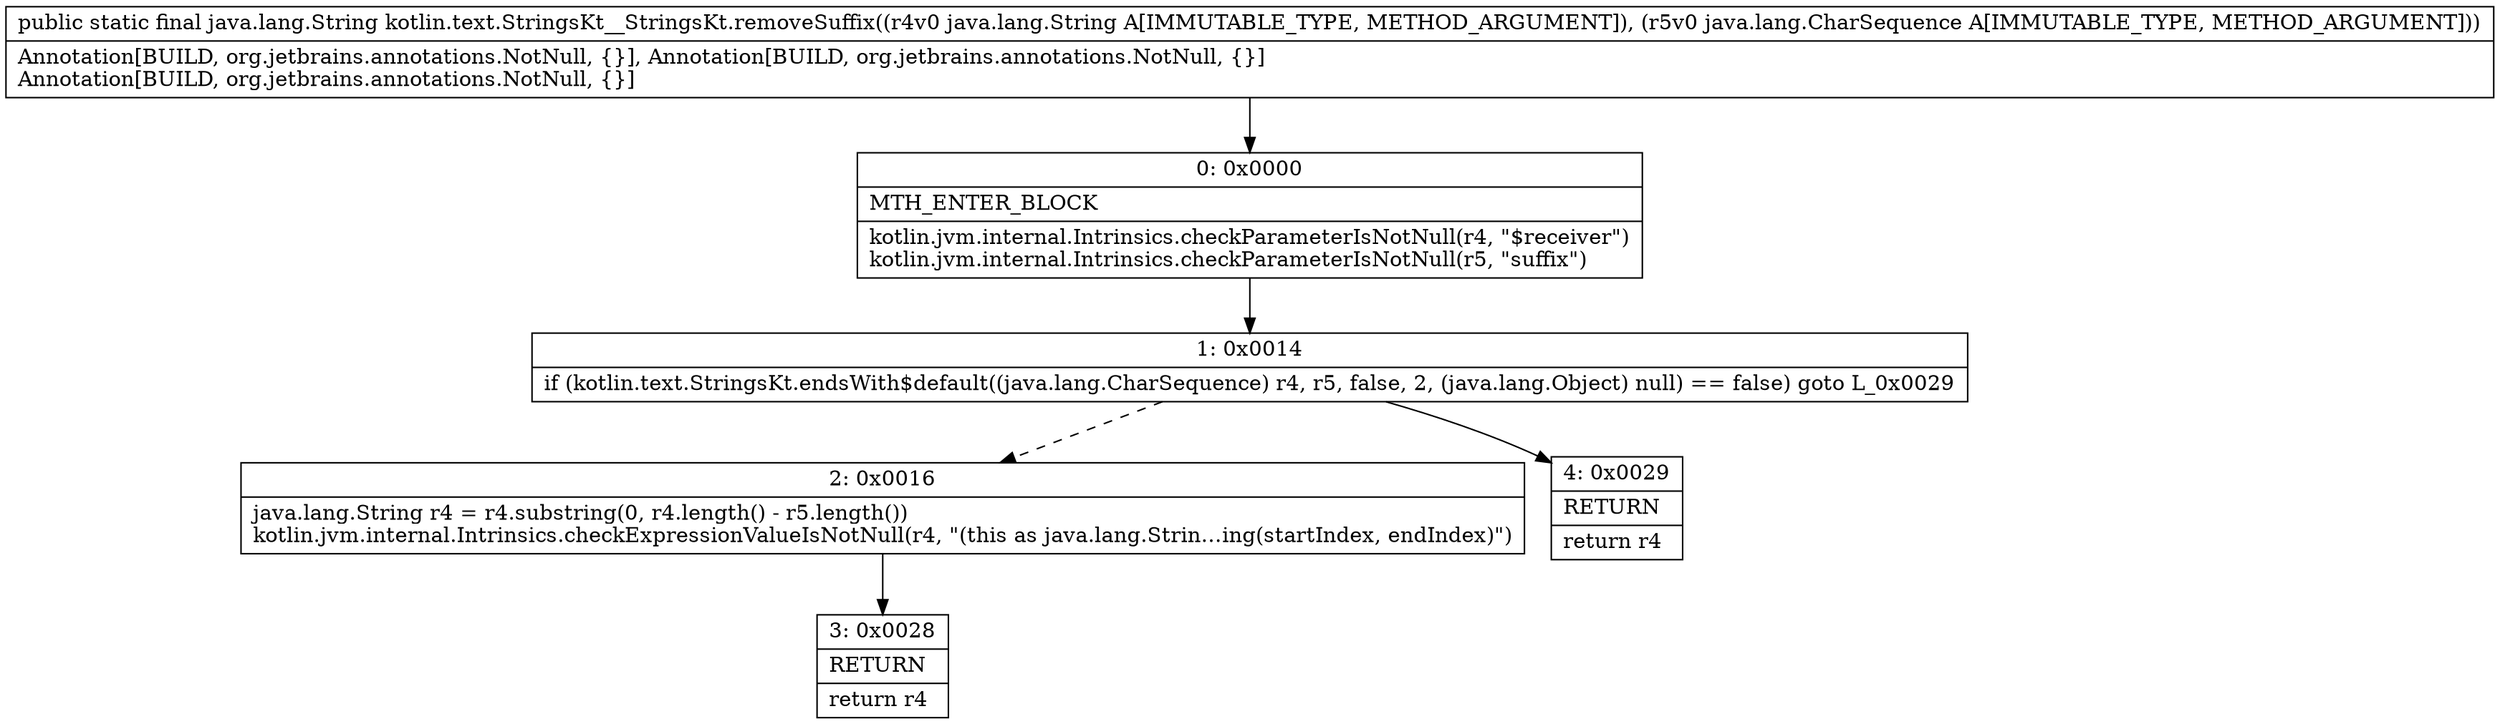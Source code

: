 digraph "CFG forkotlin.text.StringsKt__StringsKt.removeSuffix(Ljava\/lang\/String;Ljava\/lang\/CharSequence;)Ljava\/lang\/String;" {
Node_0 [shape=record,label="{0\:\ 0x0000|MTH_ENTER_BLOCK\l|kotlin.jvm.internal.Intrinsics.checkParameterIsNotNull(r4, \"$receiver\")\lkotlin.jvm.internal.Intrinsics.checkParameterIsNotNull(r5, \"suffix\")\l}"];
Node_1 [shape=record,label="{1\:\ 0x0014|if (kotlin.text.StringsKt.endsWith$default((java.lang.CharSequence) r4, r5, false, 2, (java.lang.Object) null) == false) goto L_0x0029\l}"];
Node_2 [shape=record,label="{2\:\ 0x0016|java.lang.String r4 = r4.substring(0, r4.length() \- r5.length())\lkotlin.jvm.internal.Intrinsics.checkExpressionValueIsNotNull(r4, \"(this as java.lang.Strin…ing(startIndex, endIndex)\")\l}"];
Node_3 [shape=record,label="{3\:\ 0x0028|RETURN\l|return r4\l}"];
Node_4 [shape=record,label="{4\:\ 0x0029|RETURN\l|return r4\l}"];
MethodNode[shape=record,label="{public static final java.lang.String kotlin.text.StringsKt__StringsKt.removeSuffix((r4v0 java.lang.String A[IMMUTABLE_TYPE, METHOD_ARGUMENT]), (r5v0 java.lang.CharSequence A[IMMUTABLE_TYPE, METHOD_ARGUMENT]))  | Annotation[BUILD, org.jetbrains.annotations.NotNull, \{\}], Annotation[BUILD, org.jetbrains.annotations.NotNull, \{\}]\lAnnotation[BUILD, org.jetbrains.annotations.NotNull, \{\}]\l}"];
MethodNode -> Node_0;
Node_0 -> Node_1;
Node_1 -> Node_2[style=dashed];
Node_1 -> Node_4;
Node_2 -> Node_3;
}

